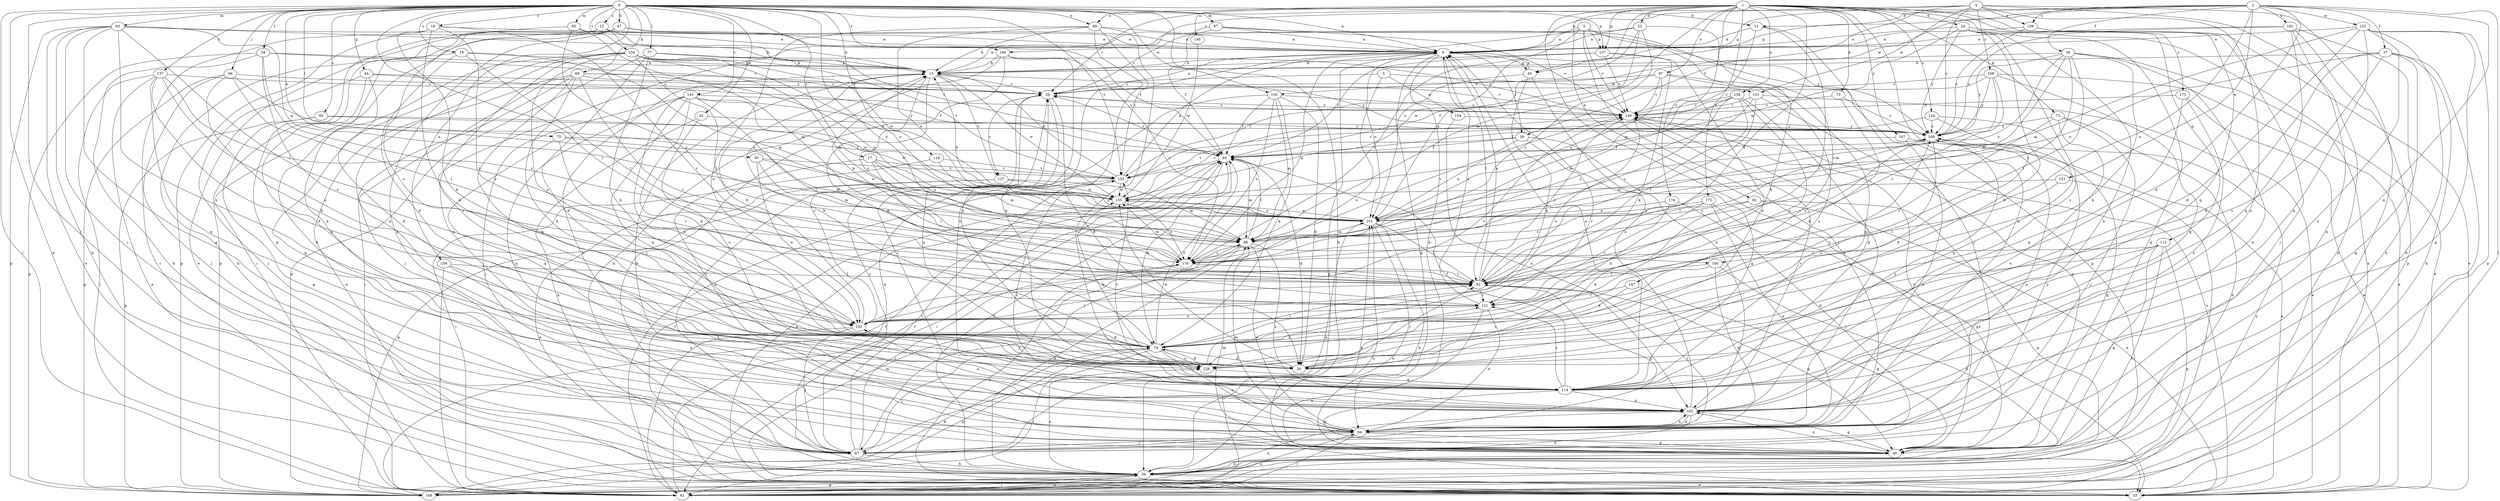 strict digraph  {
0;
1;
2;
3;
4;
5;
6;
12;
13;
15;
17;
18;
19;
20;
22;
24;
26;
30;
32;
33;
34;
37;
38;
39;
40;
44;
45;
46;
47;
54;
61;
66;
67;
69;
72;
73;
74;
75;
77;
81;
83;
85;
87;
88;
89;
92;
94;
95;
97;
101;
107;
108;
112;
114;
118;
121;
124;
126;
127;
128;
134;
135;
137;
138;
140;
142;
145;
146;
147;
149;
150;
151;
152;
153;
154;
155;
156;
160;
161;
162;
167;
168;
169;
172;
173;
174;
176;
0 -> 6  [label=a];
0 -> 12  [label=b];
0 -> 15  [label=c];
0 -> 17  [label=c];
0 -> 18  [label=c];
0 -> 19  [label=c];
0 -> 30  [label=e];
0 -> 32  [label=e];
0 -> 33  [label=e];
0 -> 34  [label=f];
0 -> 44  [label=g];
0 -> 47  [label=h];
0 -> 54  [label=h];
0 -> 61  [label=i];
0 -> 66  [label=j];
0 -> 67  [label=j];
0 -> 69  [label=k];
0 -> 75  [label=l];
0 -> 77  [label=l];
0 -> 83  [label=m];
0 -> 85  [label=m];
0 -> 87  [label=m];
0 -> 89  [label=n];
0 -> 95  [label=o];
0 -> 107  [label=p];
0 -> 118  [label=r];
0 -> 121  [label=r];
0 -> 134  [label=t];
0 -> 135  [label=t];
0 -> 137  [label=u];
0 -> 145  [label=v];
0 -> 146  [label=v];
0 -> 150  [label=w];
0 -> 156  [label=x];
0 -> 160  [label=x];
1 -> 20  [label=c];
1 -> 22  [label=d];
1 -> 24  [label=d];
1 -> 33  [label=e];
1 -> 72  [label=k];
1 -> 73  [label=k];
1 -> 81  [label=l];
1 -> 88  [label=m];
1 -> 89  [label=n];
1 -> 92  [label=n];
1 -> 94  [label=n];
1 -> 97  [label=o];
1 -> 101  [label=o];
1 -> 107  [label=p];
1 -> 112  [label=q];
1 -> 114  [label=q];
1 -> 124  [label=s];
1 -> 138  [label=u];
1 -> 140  [label=u];
1 -> 167  [label=y];
1 -> 172  [label=z];
1 -> 173  [label=z];
1 -> 174  [label=z];
2 -> 12  [label=b];
2 -> 26  [label=d];
2 -> 37  [label=f];
2 -> 38  [label=f];
2 -> 45  [label=g];
2 -> 61  [label=i];
2 -> 114  [label=q];
2 -> 126  [label=s];
2 -> 146  [label=v];
2 -> 150  [label=w];
2 -> 151  [label=w];
2 -> 152  [label=w];
2 -> 160  [label=x];
2 -> 161  [label=x];
3 -> 6  [label=a];
3 -> 13  [label=b];
3 -> 67  [label=j];
3 -> 107  [label=p];
3 -> 108  [label=p];
3 -> 135  [label=t];
3 -> 147  [label=v];
3 -> 149  [label=v];
3 -> 176  [label=z];
4 -> 6  [label=a];
4 -> 39  [label=f];
4 -> 45  [label=g];
4 -> 61  [label=i];
4 -> 108  [label=p];
4 -> 126  [label=s];
4 -> 153  [label=w];
4 -> 162  [label=x];
4 -> 168  [label=y];
4 -> 169  [label=y];
5 -> 20  [label=c];
5 -> 142  [label=u];
5 -> 153  [label=w];
5 -> 154  [label=w];
6 -> 13  [label=b];
6 -> 39  [label=f];
6 -> 45  [label=g];
6 -> 46  [label=g];
6 -> 81  [label=l];
6 -> 94  [label=n];
6 -> 101  [label=o];
6 -> 108  [label=p];
12 -> 6  [label=a];
12 -> 67  [label=j];
12 -> 88  [label=m];
12 -> 121  [label=r];
13 -> 20  [label=c];
13 -> 74  [label=k];
13 -> 127  [label=s];
13 -> 155  [label=w];
13 -> 169  [label=y];
13 -> 176  [label=z];
15 -> 6  [label=a];
15 -> 13  [label=b];
15 -> 40  [label=f];
15 -> 61  [label=i];
15 -> 142  [label=u];
17 -> 81  [label=l];
17 -> 88  [label=m];
17 -> 101  [label=o];
17 -> 135  [label=t];
17 -> 162  [label=x];
18 -> 6  [label=a];
18 -> 26  [label=d];
18 -> 74  [label=k];
18 -> 108  [label=p];
18 -> 121  [label=r];
18 -> 142  [label=u];
19 -> 13  [label=b];
19 -> 26  [label=d];
19 -> 54  [label=h];
19 -> 81  [label=l];
19 -> 88  [label=m];
20 -> 6  [label=a];
20 -> 26  [label=d];
20 -> 67  [label=j];
20 -> 114  [label=q];
20 -> 127  [label=s];
20 -> 149  [label=v];
22 -> 6  [label=a];
22 -> 20  [label=c];
22 -> 74  [label=k];
22 -> 101  [label=o];
22 -> 155  [label=w];
22 -> 176  [label=z];
24 -> 6  [label=a];
24 -> 26  [label=d];
24 -> 33  [label=e];
24 -> 46  [label=g];
24 -> 128  [label=s];
24 -> 155  [label=w];
24 -> 162  [label=x];
24 -> 169  [label=y];
26 -> 81  [label=l];
26 -> 155  [label=w];
30 -> 88  [label=m];
30 -> 135  [label=t];
30 -> 142  [label=u];
30 -> 155  [label=w];
32 -> 54  [label=h];
32 -> 128  [label=s];
32 -> 169  [label=y];
33 -> 40  [label=f];
33 -> 88  [label=m];
33 -> 149  [label=v];
34 -> 13  [label=b];
34 -> 20  [label=c];
34 -> 54  [label=h];
34 -> 81  [label=l];
34 -> 108  [label=p];
34 -> 142  [label=u];
37 -> 13  [label=b];
37 -> 26  [label=d];
37 -> 46  [label=g];
37 -> 54  [label=h];
37 -> 61  [label=i];
37 -> 101  [label=o];
37 -> 128  [label=s];
38 -> 13  [label=b];
38 -> 33  [label=e];
38 -> 74  [label=k];
38 -> 81  [label=l];
38 -> 88  [label=m];
38 -> 94  [label=n];
38 -> 101  [label=o];
38 -> 169  [label=y];
38 -> 176  [label=z];
39 -> 40  [label=f];
39 -> 101  [label=o];
39 -> 114  [label=q];
39 -> 121  [label=r];
39 -> 135  [label=t];
40 -> 20  [label=c];
40 -> 26  [label=d];
40 -> 33  [label=e];
40 -> 61  [label=i];
40 -> 74  [label=k];
40 -> 88  [label=m];
40 -> 135  [label=t];
44 -> 20  [label=c];
44 -> 26  [label=d];
44 -> 40  [label=f];
44 -> 67  [label=j];
44 -> 114  [label=q];
45 -> 6  [label=a];
45 -> 74  [label=k];
45 -> 135  [label=t];
45 -> 162  [label=x];
46 -> 13  [label=b];
46 -> 54  [label=h];
46 -> 88  [label=m];
46 -> 149  [label=v];
46 -> 162  [label=x];
47 -> 6  [label=a];
47 -> 33  [label=e];
47 -> 40  [label=f];
47 -> 61  [label=i];
47 -> 94  [label=n];
47 -> 108  [label=p];
47 -> 162  [label=x];
54 -> 33  [label=e];
54 -> 40  [label=f];
54 -> 61  [label=i];
54 -> 101  [label=o];
54 -> 108  [label=p];
54 -> 128  [label=s];
61 -> 40  [label=f];
61 -> 54  [label=h];
61 -> 101  [label=o];
61 -> 169  [label=y];
66 -> 20  [label=c];
66 -> 67  [label=j];
66 -> 74  [label=k];
66 -> 81  [label=l];
66 -> 101  [label=o];
66 -> 108  [label=p];
67 -> 20  [label=c];
67 -> 54  [label=h];
67 -> 101  [label=o];
67 -> 135  [label=t];
67 -> 176  [label=z];
69 -> 20  [label=c];
69 -> 26  [label=d];
69 -> 33  [label=e];
69 -> 61  [label=i];
69 -> 67  [label=j];
69 -> 101  [label=o];
69 -> 114  [label=q];
69 -> 121  [label=r];
69 -> 149  [label=v];
72 -> 54  [label=h];
72 -> 67  [label=j];
72 -> 121  [label=r];
72 -> 162  [label=x];
72 -> 169  [label=y];
73 -> 74  [label=k];
73 -> 149  [label=v];
73 -> 169  [label=y];
74 -> 13  [label=b];
74 -> 26  [label=d];
74 -> 40  [label=f];
74 -> 61  [label=i];
74 -> 67  [label=j];
74 -> 81  [label=l];
74 -> 94  [label=n];
74 -> 108  [label=p];
74 -> 128  [label=s];
74 -> 169  [label=y];
75 -> 40  [label=f];
75 -> 88  [label=m];
75 -> 114  [label=q];
75 -> 121  [label=r];
77 -> 13  [label=b];
77 -> 26  [label=d];
77 -> 74  [label=k];
77 -> 108  [label=p];
77 -> 149  [label=v];
81 -> 6  [label=a];
81 -> 46  [label=g];
81 -> 94  [label=n];
81 -> 121  [label=r];
81 -> 149  [label=v];
81 -> 169  [label=y];
83 -> 6  [label=a];
83 -> 13  [label=b];
83 -> 33  [label=e];
83 -> 46  [label=g];
83 -> 54  [label=h];
83 -> 67  [label=j];
83 -> 81  [label=l];
83 -> 108  [label=p];
83 -> 128  [label=s];
83 -> 155  [label=w];
85 -> 6  [label=a];
85 -> 46  [label=g];
85 -> 88  [label=m];
85 -> 176  [label=z];
87 -> 6  [label=a];
87 -> 40  [label=f];
87 -> 94  [label=n];
87 -> 149  [label=v];
87 -> 169  [label=y];
88 -> 40  [label=f];
88 -> 54  [label=h];
88 -> 67  [label=j];
88 -> 94  [label=n];
88 -> 149  [label=v];
88 -> 162  [label=x];
88 -> 176  [label=z];
89 -> 6  [label=a];
89 -> 13  [label=b];
89 -> 101  [label=o];
89 -> 114  [label=q];
89 -> 128  [label=s];
89 -> 142  [label=u];
89 -> 162  [label=x];
92 -> 26  [label=d];
92 -> 33  [label=e];
92 -> 101  [label=o];
92 -> 108  [label=p];
94 -> 13  [label=b];
94 -> 46  [label=g];
94 -> 61  [label=i];
94 -> 67  [label=j];
94 -> 81  [label=l];
94 -> 88  [label=m];
94 -> 149  [label=v];
94 -> 162  [label=x];
94 -> 169  [label=y];
95 -> 46  [label=g];
95 -> 108  [label=p];
95 -> 155  [label=w];
95 -> 169  [label=y];
97 -> 20  [label=c];
97 -> 40  [label=f];
97 -> 101  [label=o];
97 -> 114  [label=q];
97 -> 128  [label=s];
97 -> 149  [label=v];
101 -> 13  [label=b];
101 -> 33  [label=e];
101 -> 54  [label=h];
101 -> 81  [label=l];
101 -> 88  [label=m];
101 -> 155  [label=w];
107 -> 13  [label=b];
107 -> 26  [label=d];
107 -> 40  [label=f];
107 -> 74  [label=k];
107 -> 149  [label=v];
108 -> 40  [label=f];
108 -> 74  [label=k];
108 -> 94  [label=n];
108 -> 162  [label=x];
112 -> 26  [label=d];
112 -> 46  [label=g];
112 -> 54  [label=h];
112 -> 108  [label=p];
112 -> 162  [label=x];
112 -> 176  [label=z];
114 -> 6  [label=a];
114 -> 40  [label=f];
114 -> 46  [label=g];
114 -> 121  [label=r];
114 -> 135  [label=t];
114 -> 162  [label=x];
118 -> 61  [label=i];
118 -> 101  [label=o];
118 -> 135  [label=t];
121 -> 6  [label=a];
121 -> 33  [label=e];
121 -> 94  [label=n];
121 -> 142  [label=u];
124 -> 26  [label=d];
124 -> 40  [label=f];
124 -> 114  [label=q];
124 -> 169  [label=y];
126 -> 6  [label=a];
126 -> 33  [label=e];
126 -> 67  [label=j];
126 -> 169  [label=y];
127 -> 33  [label=e];
127 -> 88  [label=m];
127 -> 108  [label=p];
127 -> 155  [label=w];
128 -> 74  [label=k];
128 -> 114  [label=q];
128 -> 121  [label=r];
128 -> 155  [label=w];
134 -> 13  [label=b];
134 -> 46  [label=g];
134 -> 81  [label=l];
134 -> 88  [label=m];
134 -> 94  [label=n];
134 -> 101  [label=o];
134 -> 114  [label=q];
134 -> 128  [label=s];
134 -> 135  [label=t];
134 -> 142  [label=u];
134 -> 155  [label=w];
135 -> 6  [label=a];
135 -> 13  [label=b];
135 -> 61  [label=i];
135 -> 155  [label=w];
137 -> 20  [label=c];
137 -> 26  [label=d];
137 -> 33  [label=e];
137 -> 61  [label=i];
137 -> 114  [label=q];
137 -> 142  [label=u];
137 -> 176  [label=z];
138 -> 81  [label=l];
138 -> 88  [label=m];
138 -> 114  [label=q];
138 -> 135  [label=t];
138 -> 142  [label=u];
138 -> 149  [label=v];
138 -> 176  [label=z];
140 -> 155  [label=w];
142 -> 13  [label=b];
142 -> 20  [label=c];
142 -> 61  [label=i];
142 -> 67  [label=j];
142 -> 74  [label=k];
142 -> 81  [label=l];
142 -> 149  [label=v];
145 -> 26  [label=d];
145 -> 67  [label=j];
145 -> 74  [label=k];
145 -> 81  [label=l];
145 -> 94  [label=n];
145 -> 114  [label=q];
145 -> 149  [label=v];
145 -> 155  [label=w];
145 -> 169  [label=y];
146 -> 13  [label=b];
146 -> 54  [label=h];
146 -> 67  [label=j];
146 -> 128  [label=s];
146 -> 176  [label=z];
147 -> 46  [label=g];
147 -> 121  [label=r];
147 -> 128  [label=s];
149 -> 20  [label=c];
149 -> 142  [label=u];
149 -> 169  [label=y];
150 -> 26  [label=d];
150 -> 40  [label=f];
150 -> 54  [label=h];
150 -> 74  [label=k];
150 -> 88  [label=m];
150 -> 149  [label=v];
150 -> 176  [label=z];
151 -> 61  [label=i];
151 -> 81  [label=l];
151 -> 155  [label=w];
152 -> 6  [label=a];
152 -> 26  [label=d];
152 -> 46  [label=g];
152 -> 54  [label=h];
152 -> 88  [label=m];
152 -> 108  [label=p];
152 -> 114  [label=q];
152 -> 162  [label=x];
153 -> 33  [label=e];
153 -> 46  [label=g];
153 -> 81  [label=l];
153 -> 149  [label=v];
153 -> 176  [label=z];
154 -> 162  [label=x];
154 -> 169  [label=y];
155 -> 101  [label=o];
155 -> 149  [label=v];
155 -> 176  [label=z];
156 -> 61  [label=i];
156 -> 81  [label=l];
156 -> 94  [label=n];
156 -> 162  [label=x];
160 -> 54  [label=h];
160 -> 74  [label=k];
160 -> 81  [label=l];
160 -> 94  [label=n];
161 -> 6  [label=a];
161 -> 54  [label=h];
161 -> 94  [label=n];
161 -> 108  [label=p];
161 -> 114  [label=q];
161 -> 169  [label=y];
162 -> 6  [label=a];
162 -> 20  [label=c];
162 -> 46  [label=g];
162 -> 54  [label=h];
162 -> 94  [label=n];
162 -> 135  [label=t];
162 -> 142  [label=u];
162 -> 149  [label=v];
162 -> 169  [label=y];
167 -> 33  [label=e];
167 -> 40  [label=f];
167 -> 94  [label=n];
168 -> 20  [label=c];
168 -> 33  [label=e];
168 -> 81  [label=l];
168 -> 88  [label=m];
168 -> 114  [label=q];
168 -> 149  [label=v];
168 -> 169  [label=y];
169 -> 40  [label=f];
169 -> 46  [label=g];
169 -> 81  [label=l];
169 -> 94  [label=n];
169 -> 128  [label=s];
172 -> 46  [label=g];
172 -> 94  [label=n];
172 -> 101  [label=o];
172 -> 142  [label=u];
172 -> 176  [label=z];
173 -> 33  [label=e];
173 -> 114  [label=q];
173 -> 149  [label=v];
173 -> 162  [label=x];
174 -> 67  [label=j];
174 -> 101  [label=o];
174 -> 121  [label=r];
176 -> 6  [label=a];
176 -> 13  [label=b];
176 -> 33  [label=e];
176 -> 81  [label=l];
176 -> 155  [label=w];
}
